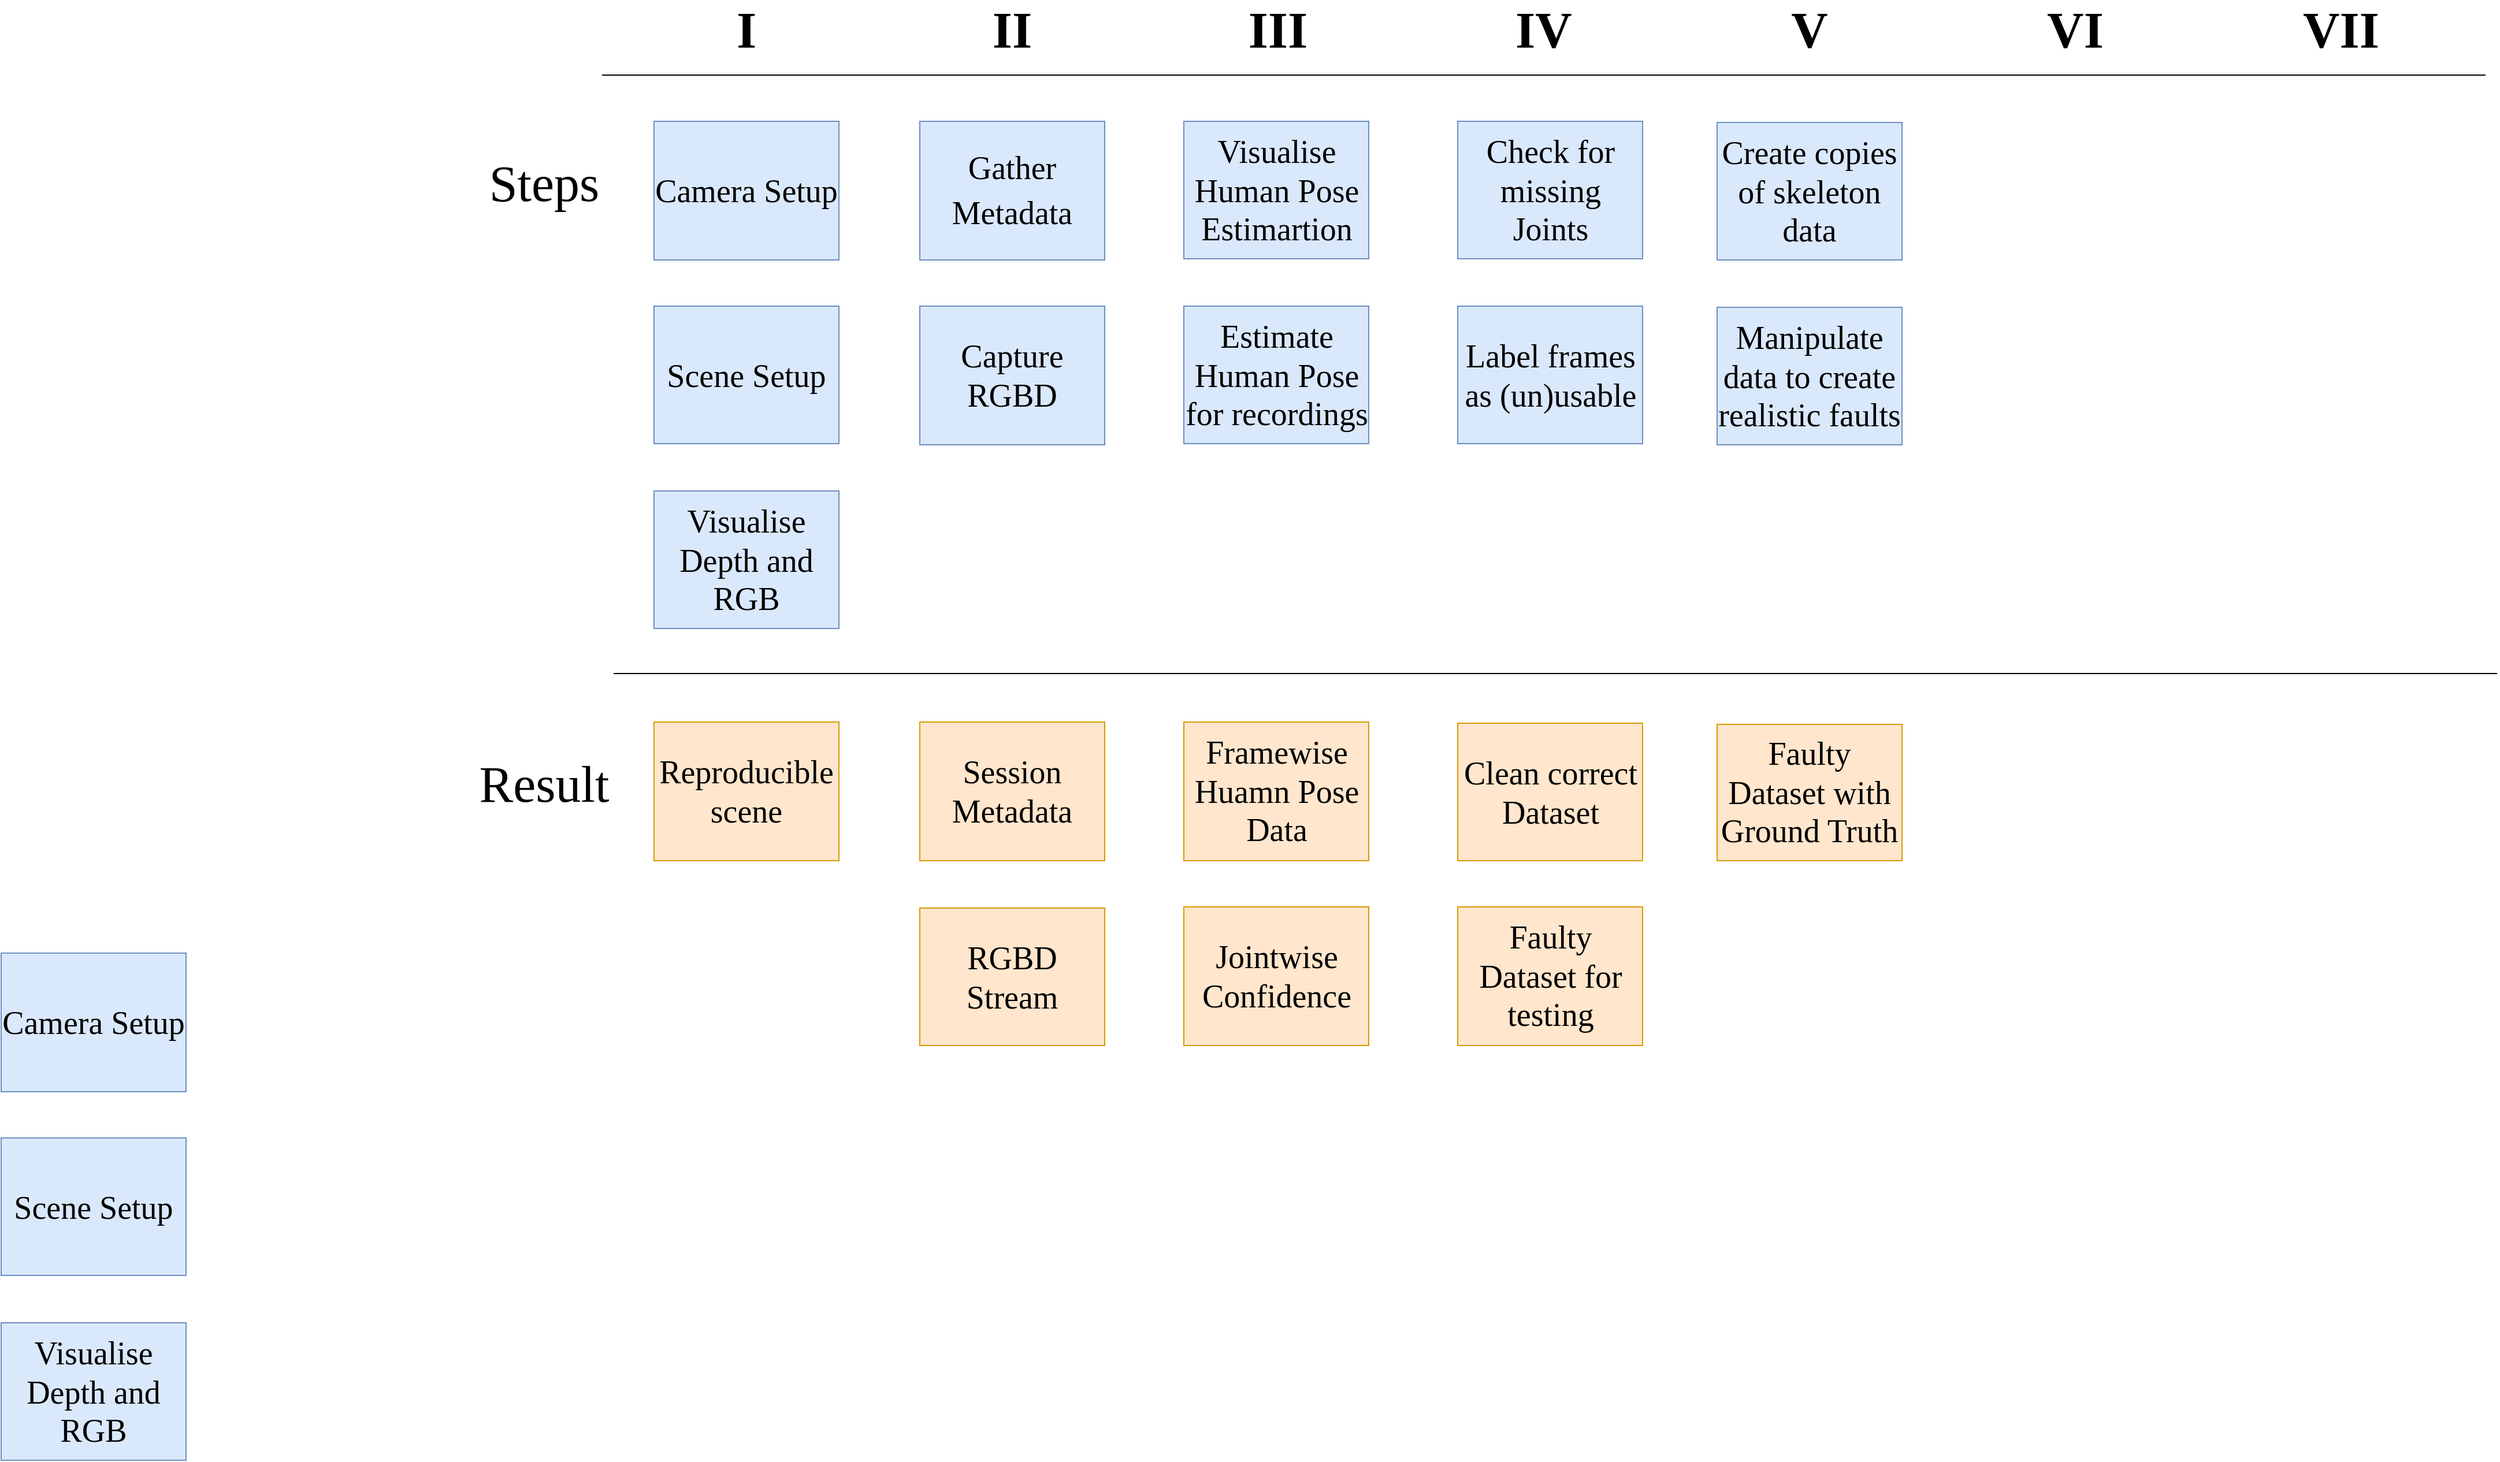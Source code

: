 <mxfile>
    <diagram name="Page-1" id="ac4h406wWW4bEMP7UDfq">
        <mxGraphModel dx="2093" dy="1080" grid="1" gridSize="10" guides="1" tooltips="1" connect="1" arrows="1" fold="1" page="0" pageScale="1" pageWidth="900" pageHeight="1600" math="0" shadow="0">
            <root>
                <mxCell id="0"/>
                <mxCell id="1" parent="0"/>
                <mxCell id="NySY9oQquJpXbw-OSOqT-5" value="&lt;font style=&quot;font-size: 44px;&quot; face=&quot;Times New Roman&quot;&gt;II&lt;/font&gt;" style="swimlane;whiteSpace=wrap;html=1;strokeColor=none;fillColor=none;swimlaneLine=0;" parent="1" vertex="1">
                    <mxGeometry x="350" y="150" width="230" height="730" as="geometry"/>
                </mxCell>
                <mxCell id="NySY9oQquJpXbw-OSOqT-31" value="" style="endArrow=none;html=1;rounded=0;fontFamily=Times New Roman;fontSize=22;" parent="NySY9oQquJpXbw-OSOqT-5" edge="1">
                    <mxGeometry width="50" height="50" relative="1" as="geometry">
                        <mxPoint x="-230" y="568" as="sourcePoint"/>
                        <mxPoint x="1400" y="568" as="targetPoint"/>
                    </mxGeometry>
                </mxCell>
                <mxCell id="NySY9oQquJpXbw-OSOqT-37" value="&lt;div style=&quot;font-size: 28px;&quot;&gt;&lt;font style=&quot;font-size: 28px;&quot;&gt;Session Metadata&lt;/font&gt;&lt;/div&gt;" style="rounded=0;whiteSpace=wrap;html=1;fontFamily=Times New Roman;fontSize=28;fillColor=#ffe6cc;strokeColor=#d79b00;" parent="NySY9oQquJpXbw-OSOqT-5" vertex="1">
                    <mxGeometry x="35" y="610" width="160" height="120" as="geometry"/>
                </mxCell>
                <mxCell id="NySY9oQquJpXbw-OSOqT-39" value="&lt;p style=&quot;line-height: 70%; font-size: 28px;&quot;&gt;&lt;font style=&quot;font-size: 28px;&quot;&gt;Gather&lt;br&gt;&lt;br&gt;Metadata&lt;br style=&quot;font-size: 28px;&quot;&gt;&lt;/font&gt;&lt;/p&gt;" style="rounded=0;whiteSpace=wrap;html=1;fontFamily=Times New Roman;fontSize=28;fillColor=#dae8fc;strokeColor=#6c8ebf;" parent="NySY9oQquJpXbw-OSOqT-5" vertex="1">
                    <mxGeometry x="35" y="90" width="160" height="120" as="geometry"/>
                </mxCell>
                <mxCell id="NySY9oQquJpXbw-OSOqT-40" value="Capture RGBD" style="rounded=0;whiteSpace=wrap;html=1;fontFamily=Times New Roman;fontSize=28;fillColor=#dae8fc;strokeColor=#6c8ebf;" parent="NySY9oQquJpXbw-OSOqT-5" vertex="1">
                    <mxGeometry x="35" y="250" width="160" height="120" as="geometry"/>
                </mxCell>
                <mxCell id="NySY9oQquJpXbw-OSOqT-6" value="&lt;font style=&quot;font-size: 44px;&quot; face=&quot;Times New Roman&quot;&gt;I&lt;/font&gt;" style="swimlane;whiteSpace=wrap;html=1;strokeColor=none;fillColor=none;swimlaneLine=0;" parent="1" vertex="1">
                    <mxGeometry x="120" y="150" width="230" height="730" as="geometry"/>
                </mxCell>
                <mxCell id="NySY9oQquJpXbw-OSOqT-13" value="&lt;p style=&quot;line-height: 70%; font-size: 28px;&quot;&gt;&lt;font style=&quot;font-size: 28px;&quot;&gt;Camera Setup&lt;br style=&quot;font-size: 28px;&quot;&gt;&lt;/font&gt;&lt;/p&gt;" style="rounded=0;whiteSpace=wrap;html=1;fontFamily=Times New Roman;fontSize=28;fillColor=#dae8fc;strokeColor=#6c8ebf;" parent="NySY9oQquJpXbw-OSOqT-6" vertex="1">
                    <mxGeometry x="35" y="90" width="160" height="120" as="geometry"/>
                </mxCell>
                <mxCell id="NySY9oQquJpXbw-OSOqT-22" value="&lt;p style=&quot;line-height: 100%; font-size: 28px;&quot;&gt;Scene Setup&lt;br style=&quot;font-size: 28px;&quot;&gt;&lt;/p&gt;" style="rounded=0;whiteSpace=wrap;html=1;fontFamily=Times New Roman;fontSize=28;fillColor=#dae8fc;strokeColor=#6c8ebf;" parent="NySY9oQquJpXbw-OSOqT-6" vertex="1">
                    <mxGeometry x="35" y="250" width="160" height="119" as="geometry"/>
                </mxCell>
                <mxCell id="NySY9oQquJpXbw-OSOqT-35" value="&lt;font style=&quot;font-size: 28px;&quot;&gt;Reproducible scene&lt;/font&gt;" style="rounded=0;whiteSpace=wrap;html=1;fontFamily=Times New Roman;fontSize=28;fillColor=#ffe6cc;strokeColor=#d79b00;" parent="NySY9oQquJpXbw-OSOqT-6" vertex="1">
                    <mxGeometry x="35" y="610" width="160" height="120" as="geometry"/>
                </mxCell>
                <mxCell id="NySY9oQquJpXbw-OSOqT-41" value="Visualise Depth and RGB" style="rounded=0;whiteSpace=wrap;html=1;fontFamily=Times New Roman;fontSize=28;fillColor=#dae8fc;strokeColor=#6c8ebf;" parent="NySY9oQquJpXbw-OSOqT-6" vertex="1">
                    <mxGeometry x="35" y="410" width="160" height="119" as="geometry"/>
                </mxCell>
                <mxCell id="NySY9oQquJpXbw-OSOqT-7" value="&lt;font style=&quot;font-size: 44px;&quot; face=&quot;Times New Roman&quot;&gt;IV&lt;/font&gt;" style="swimlane;whiteSpace=wrap;html=1;strokeColor=none;fillColor=none;swimlaneLine=0;" parent="1" vertex="1">
                    <mxGeometry x="810" y="150" width="230" height="730" as="geometry"/>
                </mxCell>
                <mxCell id="4" value="Check for missing Joints" style="rounded=0;whiteSpace=wrap;html=1;fontFamily=Times New Roman;fontSize=28;fillColor=#dae8fc;strokeColor=#6c8ebf;" vertex="1" parent="NySY9oQquJpXbw-OSOqT-7">
                    <mxGeometry x="40.5" y="90" width="160" height="119" as="geometry"/>
                </mxCell>
                <mxCell id="6" value="&lt;div style=&quot;font-size: 28px;&quot;&gt;&lt;font style=&quot;font-size: 28px;&quot;&gt;Clean correct Dataset&lt;/font&gt;&lt;/div&gt;" style="rounded=0;whiteSpace=wrap;html=1;fontFamily=Times New Roman;fontSize=28;fillColor=#ffe6cc;strokeColor=#d79b00;" vertex="1" parent="NySY9oQquJpXbw-OSOqT-7">
                    <mxGeometry x="40.5" y="611" width="160" height="119" as="geometry"/>
                </mxCell>
                <mxCell id="7" value="Label frames as (un)usable" style="rounded=0;whiteSpace=wrap;html=1;fontFamily=Times New Roman;fontSize=28;fillColor=#dae8fc;strokeColor=#6c8ebf;" vertex="1" parent="NySY9oQquJpXbw-OSOqT-7">
                    <mxGeometry x="40.5" y="250" width="160" height="119" as="geometry"/>
                </mxCell>
                <mxCell id="NySY9oQquJpXbw-OSOqT-8" value="&lt;font style=&quot;font-size: 44px;&quot; face=&quot;Times New Roman&quot;&gt;III&lt;/font&gt;" style="swimlane;whiteSpace=wrap;html=1;strokeColor=none;fillColor=none;swimlaneLine=0;" parent="1" vertex="1">
                    <mxGeometry x="580" y="150" width="230" height="942" as="geometry"/>
                </mxCell>
                <mxCell id="NySY9oQquJpXbw-OSOqT-42" value="Visualise Human Pose Estimartion" style="rounded=0;whiteSpace=wrap;html=1;fontFamily=Times New Roman;fontSize=28;fillColor=#dae8fc;strokeColor=#6c8ebf;" parent="NySY9oQquJpXbw-OSOqT-8" vertex="1">
                    <mxGeometry x="33.5" y="90" width="160" height="119" as="geometry"/>
                </mxCell>
                <mxCell id="NySY9oQquJpXbw-OSOqT-43" value="Estimate Human Pose for recordings" style="rounded=0;whiteSpace=wrap;html=1;fontFamily=Times New Roman;fontSize=28;fillColor=#dae8fc;strokeColor=#6c8ebf;" parent="NySY9oQquJpXbw-OSOqT-8" vertex="1">
                    <mxGeometry x="33.5" y="250" width="160" height="119" as="geometry"/>
                </mxCell>
                <mxCell id="2" value="&lt;div style=&quot;font-size: 28px;&quot;&gt;&lt;font style=&quot;font-size: 28px;&quot;&gt;Framewise Huamn Pose Data&lt;/font&gt;&lt;/div&gt;" style="rounded=0;whiteSpace=wrap;html=1;fontFamily=Times New Roman;fontSize=28;fillColor=#ffe6cc;strokeColor=#d79b00;" vertex="1" parent="NySY9oQquJpXbw-OSOqT-8">
                    <mxGeometry x="33.5" y="610" width="160" height="120" as="geometry"/>
                </mxCell>
                <mxCell id="NySY9oQquJpXbw-OSOqT-9" value="&lt;font style=&quot;font-size: 44px;&quot; face=&quot;Times New Roman&quot;&gt;V&lt;/font&gt;" style="swimlane;whiteSpace=wrap;html=1;strokeColor=none;fillColor=none;swimlaneLine=0;" parent="1" vertex="1">
                    <mxGeometry x="1040" y="150" width="230" height="670" as="geometry"/>
                </mxCell>
                <mxCell id="8" value="Create copies of skeleton data" style="rounded=0;whiteSpace=wrap;html=1;fontFamily=Times New Roman;fontSize=28;fillColor=#dae8fc;strokeColor=#6c8ebf;" vertex="1" parent="NySY9oQquJpXbw-OSOqT-9">
                    <mxGeometry x="35" y="91" width="160" height="119" as="geometry"/>
                </mxCell>
                <mxCell id="9" value="Manipulate data to create realistic faults" style="rounded=0;whiteSpace=wrap;html=1;fontFamily=Times New Roman;fontSize=28;fillColor=#dae8fc;strokeColor=#6c8ebf;" vertex="1" parent="NySY9oQquJpXbw-OSOqT-9">
                    <mxGeometry x="35" y="251" width="160" height="119" as="geometry"/>
                </mxCell>
                <mxCell id="NySY9oQquJpXbw-OSOqT-11" value="&lt;font style=&quot;font-size: 44px;&quot; face=&quot;Times New Roman&quot;&gt;VII&lt;/font&gt;" style="swimlane;whiteSpace=wrap;html=1;startSize=23;strokeColor=none;fillColor=none;swimlaneLine=0;" parent="1" vertex="1">
                    <mxGeometry x="1500" y="150" width="230" height="670" as="geometry"/>
                </mxCell>
                <mxCell id="NySY9oQquJpXbw-OSOqT-12" value="&lt;font style=&quot;font-size: 44px;&quot; face=&quot;Times New Roman&quot;&gt;VI&lt;/font&gt;" style="swimlane;whiteSpace=wrap;html=1;strokeColor=none;fillColor=none;swimlaneLine=0;" parent="1" vertex="1">
                    <mxGeometry x="1270" y="150" width="230" height="670" as="geometry"/>
                </mxCell>
                <mxCell id="NySY9oQquJpXbw-OSOqT-30" value="" style="endArrow=none;html=1;rounded=0;fontFamily=Times New Roman;fontSize=22;" parent="1" edge="1">
                    <mxGeometry width="50" height="50" relative="1" as="geometry">
                        <mxPoint x="110" y="200" as="sourcePoint"/>
                        <mxPoint x="1740" y="200" as="targetPoint"/>
                    </mxGeometry>
                </mxCell>
                <mxCell id="NySY9oQquJpXbw-OSOqT-32" value="&lt;font style=&quot;font-size: 44px;&quot;&gt;Steps&lt;/font&gt;" style="text;html=1;strokeColor=none;fillColor=none;align=center;verticalAlign=middle;whiteSpace=wrap;rounded=0;fontSize=22;fontFamily=Times New Roman;" parent="1" vertex="1">
                    <mxGeometry x="30" y="280" width="60" height="30" as="geometry"/>
                </mxCell>
                <mxCell id="NySY9oQquJpXbw-OSOqT-34" value="&lt;font style=&quot;font-size: 44px;&quot;&gt;Result&lt;/font&gt;" style="text;html=1;strokeColor=none;fillColor=none;align=center;verticalAlign=middle;whiteSpace=wrap;rounded=0;fontSize=22;fontFamily=Times New Roman;" parent="1" vertex="1">
                    <mxGeometry x="30" y="800" width="60" height="30" as="geometry"/>
                </mxCell>
                <mxCell id="NySY9oQquJpXbw-OSOqT-38" value="&lt;div style=&quot;font-size: 28px;&quot;&gt;&lt;font style=&quot;font-size: 28px;&quot;&gt;RGBD Stream&lt;/font&gt;&lt;/div&gt;" style="rounded=0;whiteSpace=wrap;html=1;fontFamily=Times New Roman;fontSize=28;fillColor=#ffe6cc;strokeColor=#d79b00;" parent="1" vertex="1">
                    <mxGeometry x="385" y="921" width="160" height="119" as="geometry"/>
                </mxCell>
                <mxCell id="3" value="&lt;div style=&quot;font-size: 28px;&quot;&gt;&lt;font style=&quot;font-size: 28px;&quot;&gt;Jointwise Confidence&lt;/font&gt;&lt;/div&gt;" style="rounded=0;whiteSpace=wrap;html=1;fontFamily=Times New Roman;fontSize=28;fillColor=#ffe6cc;strokeColor=#d79b00;" vertex="1" parent="1">
                    <mxGeometry x="613.5" y="920" width="160" height="120" as="geometry"/>
                </mxCell>
                <mxCell id="5" value="&lt;div style=&quot;font-size: 28px;&quot;&gt;&lt;font style=&quot;font-size: 28px;&quot;&gt;Faulty Dataset for testing&lt;/font&gt;&lt;/div&gt;" style="rounded=0;whiteSpace=wrap;html=1;fontFamily=Times New Roman;fontSize=28;fillColor=#ffe6cc;strokeColor=#d79b00;" vertex="1" parent="1">
                    <mxGeometry x="850.5" y="920" width="160" height="120" as="geometry"/>
                </mxCell>
                <mxCell id="10" value="&lt;div style=&quot;font-size: 28px;&quot;&gt;&lt;font style=&quot;font-size: 28px;&quot;&gt;Faulty Dataset with Ground Truth&lt;/font&gt;&lt;/div&gt;" style="rounded=0;whiteSpace=wrap;html=1;fontFamily=Times New Roman;fontSize=28;fillColor=#ffe6cc;strokeColor=#d79b00;" vertex="1" parent="1">
                    <mxGeometry x="1075" y="762" width="160" height="118" as="geometry"/>
                </mxCell>
                <mxCell id="11" value="&lt;p style=&quot;line-height: 70%; font-size: 28px;&quot;&gt;&lt;font style=&quot;font-size: 28px;&quot;&gt;Camera Setup&lt;br style=&quot;font-size: 28px;&quot;&gt;&lt;/font&gt;&lt;/p&gt;" style="rounded=0;whiteSpace=wrap;html=1;fontFamily=Times New Roman;fontSize=28;fillColor=#dae8fc;strokeColor=#6c8ebf;" vertex="1" parent="1">
                    <mxGeometry x="-410" y="960" width="160" height="120" as="geometry"/>
                </mxCell>
                <mxCell id="12" value="&lt;p style=&quot;line-height: 100%; font-size: 28px;&quot;&gt;Scene Setup&lt;br style=&quot;font-size: 28px;&quot;&gt;&lt;/p&gt;" style="rounded=0;whiteSpace=wrap;html=1;fontFamily=Times New Roman;fontSize=28;fillColor=#dae8fc;strokeColor=#6c8ebf;" vertex="1" parent="1">
                    <mxGeometry x="-410" y="1120" width="160" height="119" as="geometry"/>
                </mxCell>
                <mxCell id="13" value="Visualise Depth and RGB" style="rounded=0;whiteSpace=wrap;html=1;fontFamily=Times New Roman;fontSize=28;fillColor=#dae8fc;strokeColor=#6c8ebf;" vertex="1" parent="1">
                    <mxGeometry x="-410" y="1280" width="160" height="119" as="geometry"/>
                </mxCell>
            </root>
        </mxGraphModel>
    </diagram>
</mxfile>
